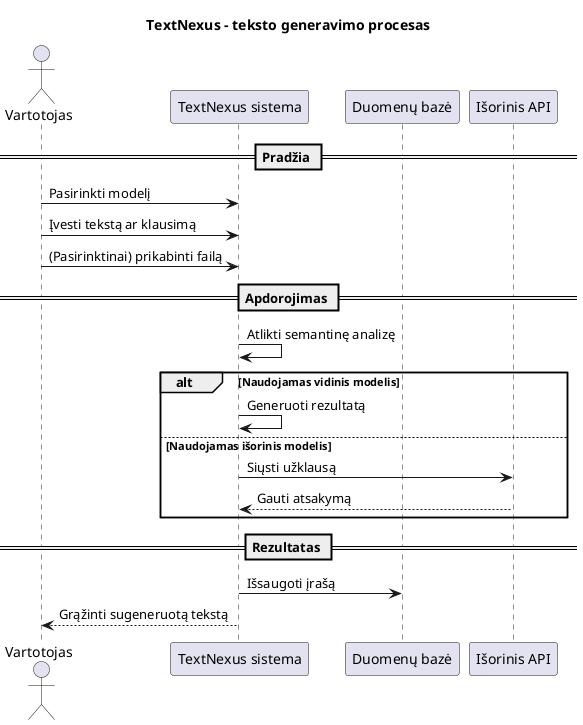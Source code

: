 @startuml
title TextNexus – teksto generavimo procesas

actor Vartotojas
participant "TextNexus sistema" as Sistema
participant "Duomenų bazė" as DB
participant "Išorinis API" as API

== Pradžia ==
Vartotojas -> Sistema : Pasirinkti modelį
Vartotojas -> Sistema : Įvesti tekstą ar klausimą
Vartotojas -> Sistema : (Pasirinktinai) prikabinti failą

== Apdorojimas ==
Sistema -> Sistema : Atlikti semantinę analizę
alt Naudojamas vidinis modelis
  Sistema -> Sistema : Generuoti rezultatą
else Naudojamas išorinis modelis
  Sistema -> API : Siųsti užklausą
  API --> Sistema : Gauti atsakymą
end

== Rezultatas ==
Sistema -> DB : Išsaugoti įrašą
Sistema --> Vartotojas : Grąžinti sugeneruotą tekstą

@enduml